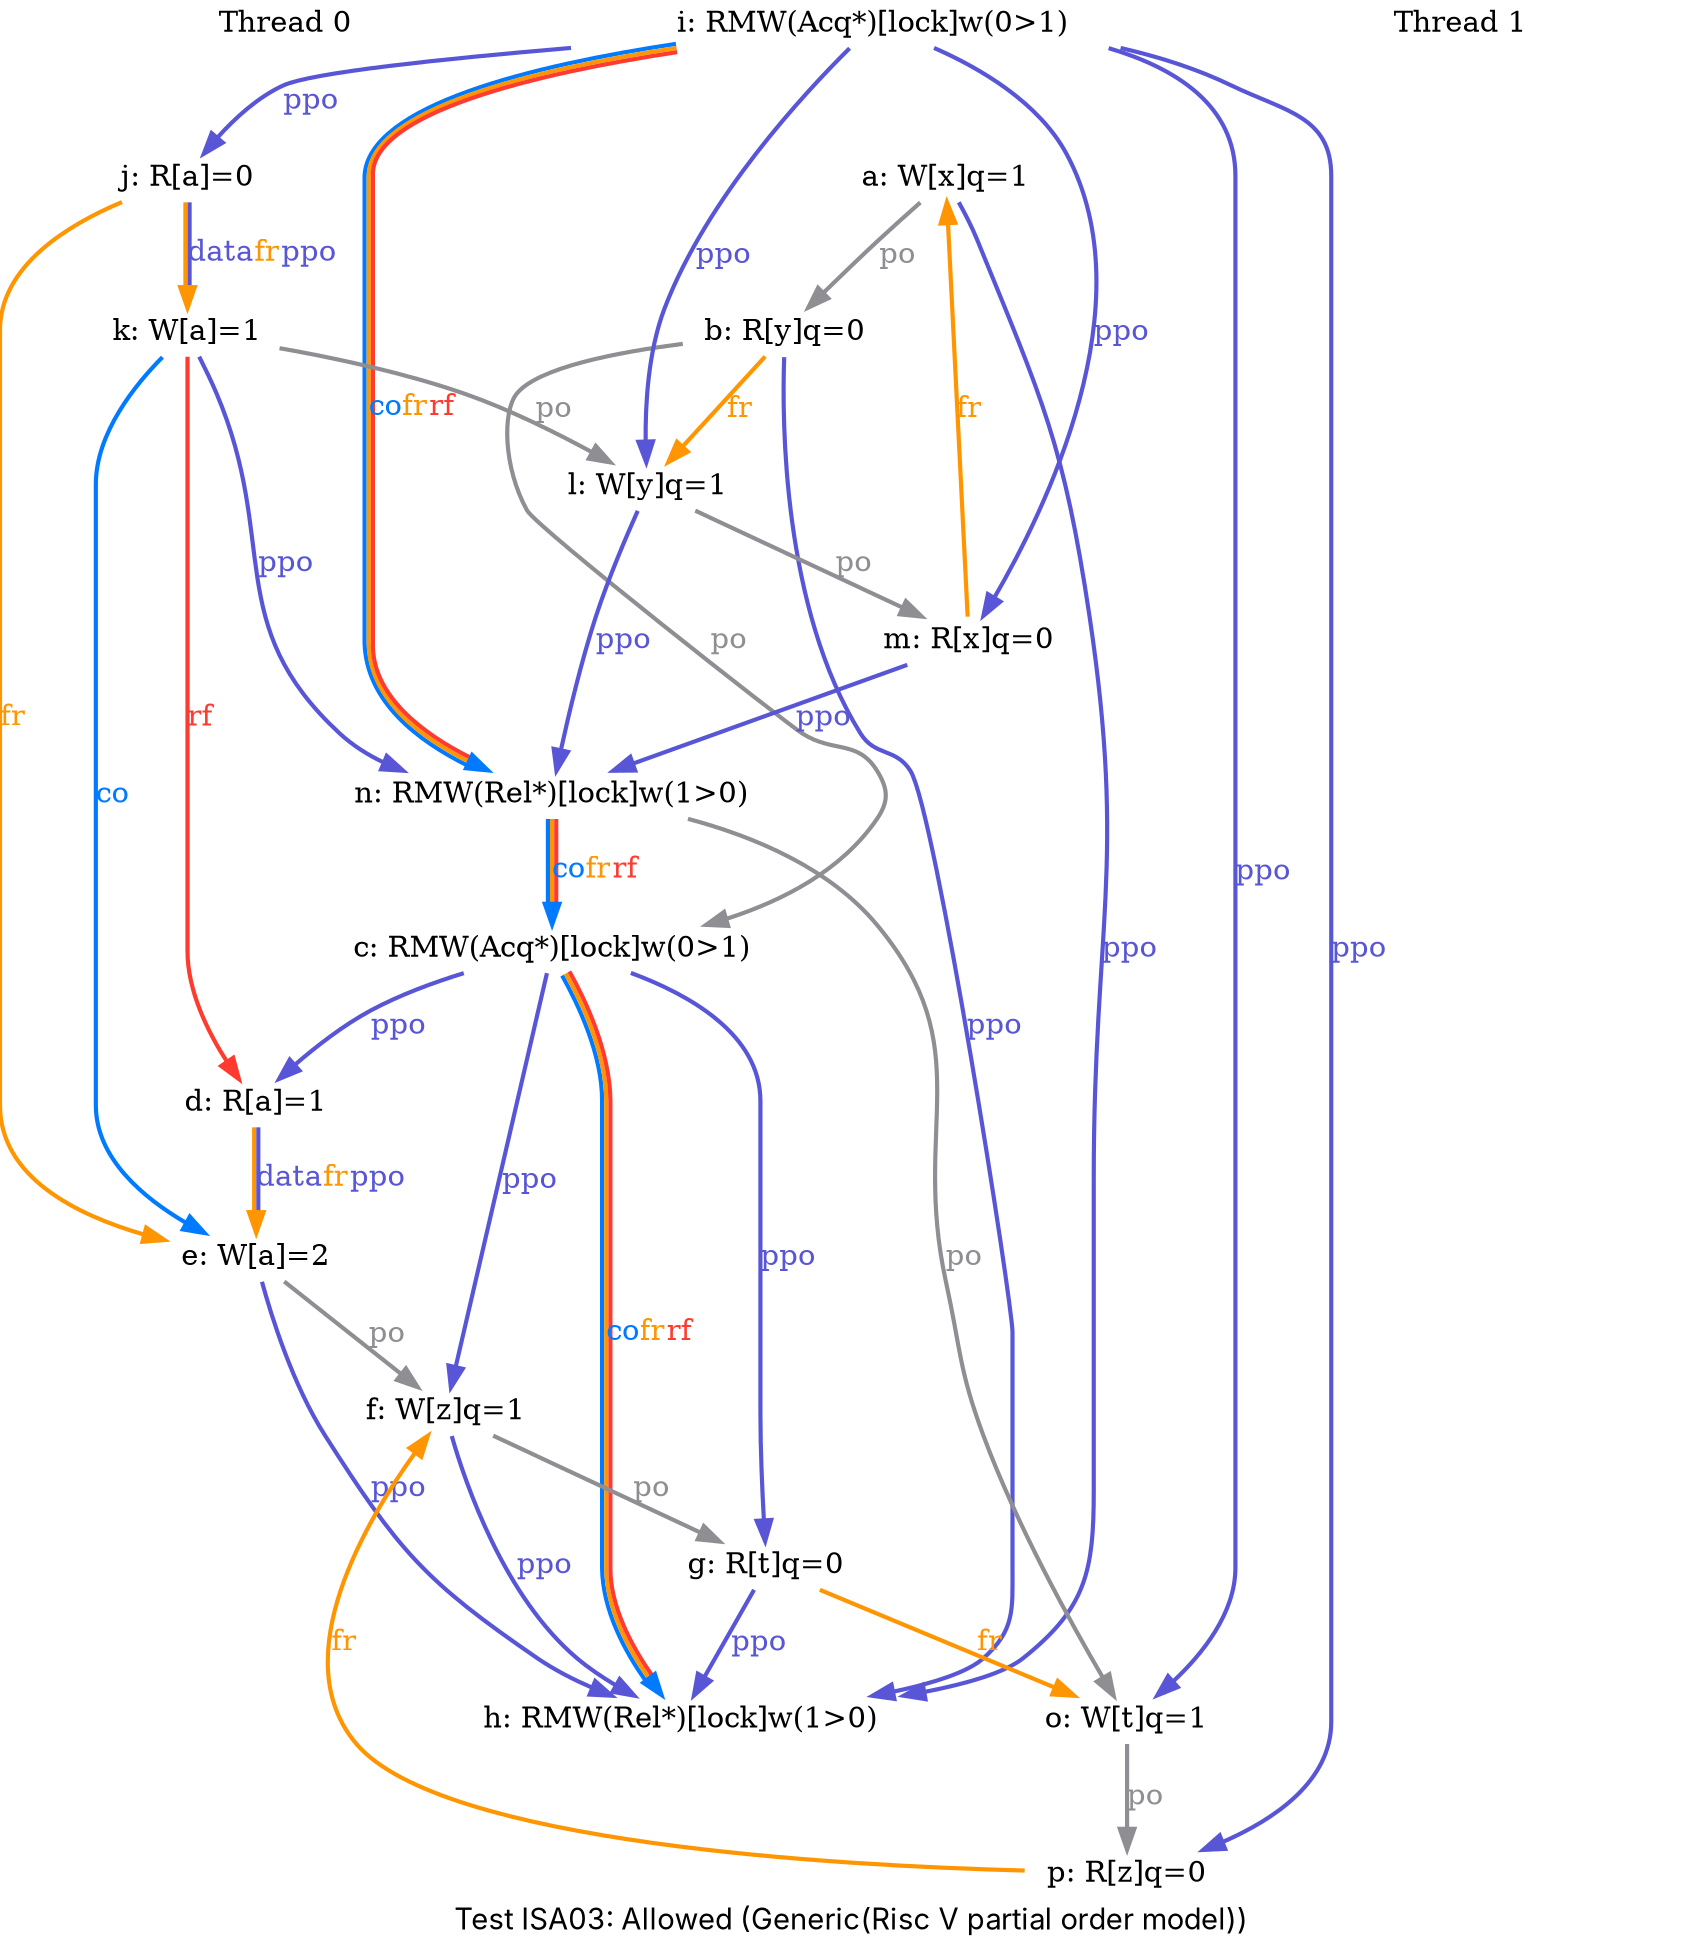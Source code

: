 digraph G {

splines=spline;
pad="0.000000";
fontname="SF Pro Display";

/* legend */
fontsize=14;
label="Test ISA03: Allowed (Generic(Risc V partial order model))";


/* the unlocked events */
proc0_label_node [shape=none, fontsize=14, label="Thread 0", pos="1.000000,8.550000!", fixedsize=true, width=3.250000, height=0.281250]
eiid0 [label="a: W[x]q=1", shape="none", fontsize=14, pos="1.000000,7.875000!", fixedsize="false", height="0.194444", width="1.361111"];
eiid1 [label="b: R[y]q=0", shape="none", fontsize=14, pos="1.000000,6.750000!", fixedsize="false", height="0.194444", width="1.361111"];
eiid2 [label="c: RMW(Acq*)[lock]w(0>1)", shape="none", fontsize=14, pos="1.000000,5.625000!", fixedsize="false", height="0.194444", width="4.083333"];
eiid3 [label="d: R[a]=1", shape="none", fontsize=14, pos="1.000000,4.500000!", fixedsize="false", height="0.194444", width="1.166667"];
eiid4 [label="e: W[a]=2", shape="none", fontsize=14, pos="1.000000,3.375000!", fixedsize="false", height="0.194444", width="1.166667"];
eiid5 [label="f: W[z]q=1", shape="none", fontsize=14, pos="1.000000,2.250000!", fixedsize="false", height="0.194444", width="1.361111"];
eiid6 [label="g: R[t]q=0", shape="none", fontsize=14, pos="1.000000,1.125000!", fixedsize="false", height="0.194444", width="1.361111"];
eiid7 [label="h: RMW(Rel*)[lock]w(1>0)", shape="none", fontsize=14, pos="1.000000,0.000000!", fixedsize="false", height="0.194444", width="4.083333"];
proc1_label_node [shape=none, fontsize=14, label="Thread 1", pos="6.000000,8.550000!", fixedsize=true, width=3.250000, height=0.281250]
eiid8 [label="i: RMW(Acq*)[lock]w(0>1)", shape="none", fontsize=14, pos="6.000000,7.875000!", fixedsize="false", height="0.194444", width="4.083333"];
eiid9 [label="j: R[a]=0", shape="none", fontsize=14, pos="6.000000,6.750000!", fixedsize="false", height="0.194444", width="1.166667"];
eiid10 [label="k: W[a]=1", shape="none", fontsize=14, pos="6.000000,5.625000!", fixedsize="false", height="0.194444", width="1.166667"];
eiid11 [label="l: W[y]q=1", shape="none", fontsize=14, pos="6.000000,4.500000!", fixedsize="false", height="0.194444", width="1.361111"];
eiid12 [label="m: R[x]q=0", shape="none", fontsize=14, pos="6.000000,3.375000!", fixedsize="false", height="0.194444", width="1.361111"];
eiid13 [label="n: RMW(Rel*)[lock]w(1>0)", shape="none", fontsize=14, pos="6.000000,2.250000!", fixedsize="false", height="0.194444", width="4.083333"];
eiid14 [label="o: W[t]q=1", shape="none", fontsize=14, pos="6.000000,1.125000!", fixedsize="false", height="0.194444", width="1.361111"];
eiid15 [label="p: R[z]q=0", shape="none", fontsize=14, pos="6.000000,0.000000!", fixedsize="false", height="0.194444", width="1.361111"];

/* the intra_causality_data edges */


/* the intra_causality_control edges */

/* the poi edges */
/* the rfmap edges */


/* The viewed-before edges */
eiid0 -> eiid1 [label=<<font color="#8E8E93">po</font>>, color="#8E8E93", fontsize=14, penwidth="2.000000", arrowsize="1.000000"];
eiid0 -> eiid7 [label=<<font color="#5856D6">ppo</font>>, color="#5856D6", fontsize=14, penwidth="2.000000", arrowsize="1.000000"];
eiid1 -> eiid11 [label=<<font color="#FF9500">fr</font>>, color="#FF9500", fontsize=14, penwidth="2.000000", arrowsize="1.000000"];
eiid1 -> eiid2 [label=<<font color="#8E8E93">po</font>>, color="#8E8E93", fontsize=14, penwidth="2.000000", arrowsize="1.000000"];
eiid1 -> eiid7 [label=<<font color="#5856D6">ppo</font>>, color="#5856D6", fontsize=14, penwidth="2.000000", arrowsize="1.000000"];
eiid10 -> eiid11 [label=<<font color="#8E8E93">po</font>>, color="#8E8E93", fontsize=14, penwidth="2.000000", arrowsize="1.000000"];
eiid10 -> eiid13 [label=<<font color="#5856D6">ppo</font>>, color="#5856D6", fontsize=14, penwidth="2.000000", arrowsize="1.000000"];
eiid10 -> eiid3 [label=<<font color="#FF3B30">rf</font>>, color="#FF3B30", fontsize=14, penwidth="2.000000", arrowsize="1.000000"];
eiid10 -> eiid4 [label=<<font color="#007AFF">co</font>>, color="#007AFF", fontsize=14, penwidth="2.000000", arrowsize="1.000000"];
eiid11 -> eiid12 [label=<<font color="#8E8E93">po</font>>, color="#8E8E93", fontsize=14, penwidth="2.000000", arrowsize="1.000000"];
eiid11 -> eiid13 [label=<<font color="#5856D6">ppo</font>>, color="#5856D6", fontsize=14, penwidth="2.000000", arrowsize="1.000000"];
eiid12 -> eiid0 [label=<<font color="#FF9500">fr</font>>, color="#FF9500", fontsize=14, penwidth="2.000000", arrowsize="1.000000"];
eiid12 -> eiid13 [label=<<font color="#5856D6">ppo</font>>, color="#5856D6", fontsize=14, penwidth="2.000000", arrowsize="1.000000"];
eiid13 -> eiid14 [label=<<font color="#8E8E93">po</font>>, color="#8E8E93", fontsize=14, penwidth="2.000000", arrowsize="1.000000"];
eiid13 -> eiid2 [label=<<font color="#007AFF">co</font><font color="#FF9500">fr</font><font color="#FF3B30">rf</font>>, color="#007AFF:#FF9500:#FF3B30", fontsize=14, penwidth="2.000000", arrowsize="1.000000"];
eiid14 -> eiid15 [label=<<font color="#8E8E93">po</font>>, color="#8E8E93", fontsize=14, penwidth="2.000000", arrowsize="1.000000"];
eiid15 -> eiid5 [label=<<font color="#FF9500">fr</font>>, color="#FF9500", fontsize=14, penwidth="2.000000", arrowsize="1.000000"];
eiid2 -> eiid3 [label=<<font color="#5856D6">ppo</font>>, color="#5856D6", fontsize=14, penwidth="2.000000", arrowsize="1.000000"];
eiid2 -> eiid5 [label=<<font color="#5856D6">ppo</font>>, color="#5856D6", fontsize=14, penwidth="2.000000", arrowsize="1.000000"];
eiid2 -> eiid6 [label=<<font color="#5856D6">ppo</font>>, color="#5856D6", fontsize=14, penwidth="2.000000", arrowsize="1.000000"];
eiid2 -> eiid7 [label=<<font color="#007AFF">co</font><font color="#FF9500">fr</font><font color="#FF3B30">rf</font>>, color="#007AFF:#FF9500:#FF3B30", fontsize=14, penwidth="2.000000", arrowsize="1.000000"];
eiid3 -> eiid4 [label=<<font color="#5856D6">data</font><font color="#FF9500">fr</font><font color="#5856D6">ppo</font>>, color="#FF9500:#5856D6", fontsize=14, penwidth="2.000000", arrowsize="1.000000"];
eiid4 -> eiid5 [label=<<font color="#8E8E93">po</font>>, color="#8E8E93", fontsize=14, penwidth="2.000000", arrowsize="1.000000"];
eiid4 -> eiid7 [label=<<font color="#5856D6">ppo</font>>, color="#5856D6", fontsize=14, penwidth="2.000000", arrowsize="1.000000"];
eiid5 -> eiid6 [label=<<font color="#8E8E93">po</font>>, color="#8E8E93", fontsize=14, penwidth="2.000000", arrowsize="1.000000"];
eiid5 -> eiid7 [label=<<font color="#5856D6">ppo</font>>, color="#5856D6", fontsize=14, penwidth="2.000000", arrowsize="1.000000"];
eiid6 -> eiid14 [label=<<font color="#FF9500">fr</font>>, color="#FF9500", fontsize=14, penwidth="2.000000", arrowsize="1.000000"];
eiid6 -> eiid7 [label=<<font color="#5856D6">ppo</font>>, color="#5856D6", fontsize=14, penwidth="2.000000", arrowsize="1.000000"];
eiid8 -> eiid11 [label=<<font color="#5856D6">ppo</font>>, color="#5856D6", fontsize=14, penwidth="2.000000", arrowsize="1.000000"];
eiid8 -> eiid12 [label=<<font color="#5856D6">ppo</font>>, color="#5856D6", fontsize=14, penwidth="2.000000", arrowsize="1.000000"];
eiid8 -> eiid13 [label=<<font color="#007AFF">co</font><font color="#FF9500">fr</font><font color="#FF3B30">rf</font>>, color="#007AFF:#FF9500:#FF3B30", fontsize=14, penwidth="2.000000", arrowsize="1.000000"];
eiid8 -> eiid14 [label=<<font color="#5856D6">ppo</font>>, color="#5856D6", fontsize=14, penwidth="2.000000", arrowsize="1.000000"];
eiid8 -> eiid15 [label=<<font color="#5856D6">ppo</font>>, color="#5856D6", fontsize=14, penwidth="2.000000", arrowsize="1.000000"];
eiid8 -> eiid9 [label=<<font color="#5856D6">ppo</font>>, color="#5856D6", fontsize=14, penwidth="2.000000", arrowsize="1.000000"];
eiid9 -> eiid10 [label=<<font color="#5856D6">data</font><font color="#FF9500">fr</font><font color="#5856D6">ppo</font>>, color="#FF9500:#5856D6", fontsize=14, penwidth="2.000000", arrowsize="1.000000"];
eiid9 -> eiid4 [label=<<font color="#FF9500">fr</font>>, color="#FF9500", fontsize=14, penwidth="2.000000", arrowsize="1.000000"];
}
